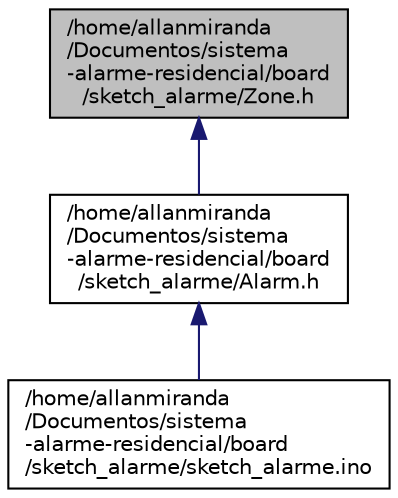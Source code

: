 digraph "/home/allanmiranda/Documentos/sistema-alarme-residencial/board/sketch_alarme/Zone.h"
{
  edge [fontname="Helvetica",fontsize="10",labelfontname="Helvetica",labelfontsize="10"];
  node [fontname="Helvetica",fontsize="10",shape=record];
  Node4 [label="/home/allanmiranda\l/Documentos/sistema\l-alarme-residencial/board\l/sketch_alarme/Zone.h",height=0.2,width=0.4,color="black", fillcolor="grey75", style="filled", fontcolor="black"];
  Node4 -> Node5 [dir="back",color="midnightblue",fontsize="10",style="solid",fontname="Helvetica"];
  Node5 [label="/home/allanmiranda\l/Documentos/sistema\l-alarme-residencial/board\l/sketch_alarme/Alarm.h",height=0.2,width=0.4,color="black", fillcolor="white", style="filled",URL="$_alarm_8h.html",tooltip="Contem a classe que gerencia o alarme. "];
  Node5 -> Node6 [dir="back",color="midnightblue",fontsize="10",style="solid",fontname="Helvetica"];
  Node6 [label="/home/allanmiranda\l/Documentos/sistema\l-alarme-residencial/board\l/sketch_alarme/sketch_alarme.ino",height=0.2,width=0.4,color="black", fillcolor="white", style="filled",URL="$sketch__alarme_8cpp.html"];
}
